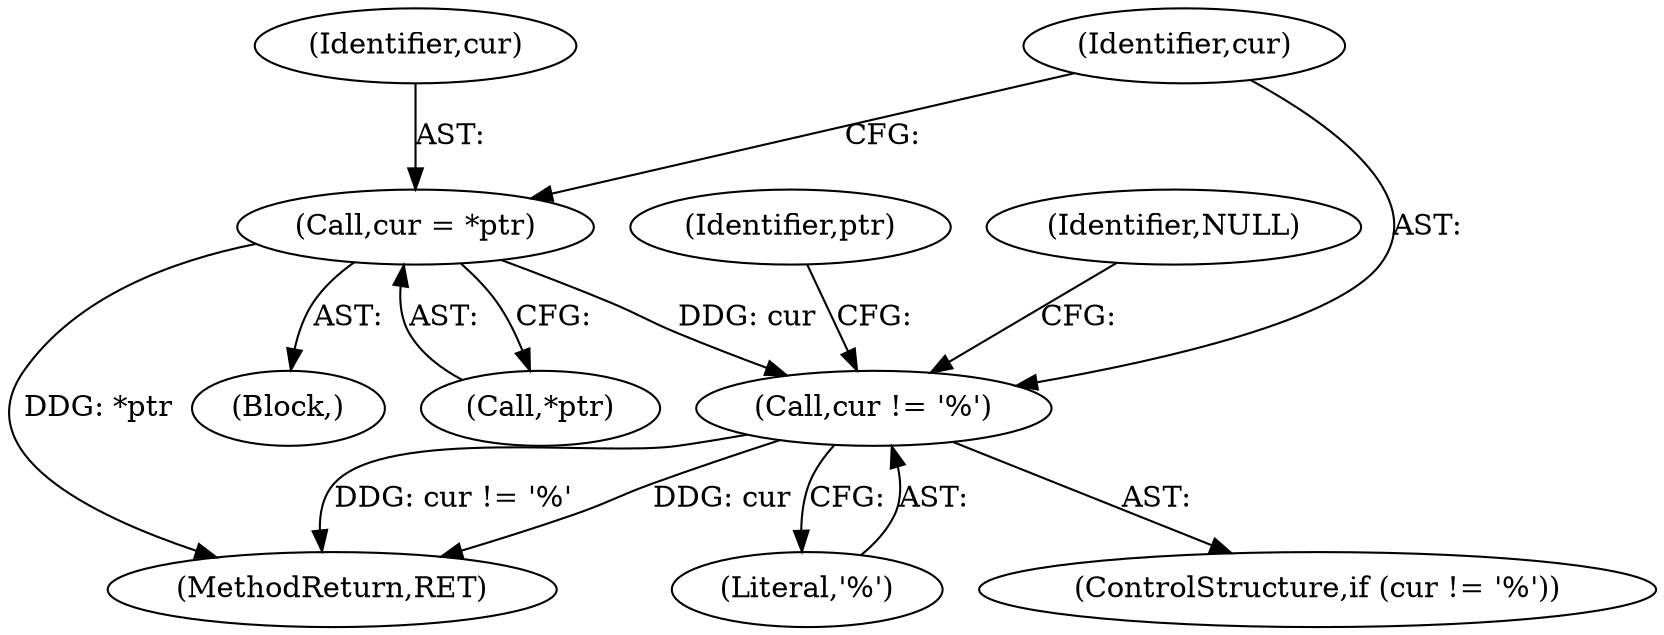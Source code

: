 digraph "0_Chrome_d0947db40187f4708c58e64cbd6013faf9eddeed_35@pointer" {
"1000131" [label="(Call,cur = *ptr)"];
"1000136" [label="(Call,cur != '%')"];
"1000108" [label="(Block,)"];
"1000133" [label="(Call,*ptr)"];
"1000142" [label="(Identifier,ptr)"];
"1000135" [label="(ControlStructure,if (cur != '%'))"];
"1000131" [label="(Call,cur = *ptr)"];
"1000299" [label="(MethodReturn,RET)"];
"1000132" [label="(Identifier,cur)"];
"1000137" [label="(Identifier,cur)"];
"1000140" [label="(Identifier,NULL)"];
"1000138" [label="(Literal,'%')"];
"1000136" [label="(Call,cur != '%')"];
"1000131" -> "1000108"  [label="AST: "];
"1000131" -> "1000133"  [label="CFG: "];
"1000132" -> "1000131"  [label="AST: "];
"1000133" -> "1000131"  [label="AST: "];
"1000137" -> "1000131"  [label="CFG: "];
"1000131" -> "1000299"  [label="DDG: *ptr"];
"1000131" -> "1000136"  [label="DDG: cur"];
"1000136" -> "1000135"  [label="AST: "];
"1000136" -> "1000138"  [label="CFG: "];
"1000137" -> "1000136"  [label="AST: "];
"1000138" -> "1000136"  [label="AST: "];
"1000140" -> "1000136"  [label="CFG: "];
"1000142" -> "1000136"  [label="CFG: "];
"1000136" -> "1000299"  [label="DDG: cur != '%'"];
"1000136" -> "1000299"  [label="DDG: cur"];
}
